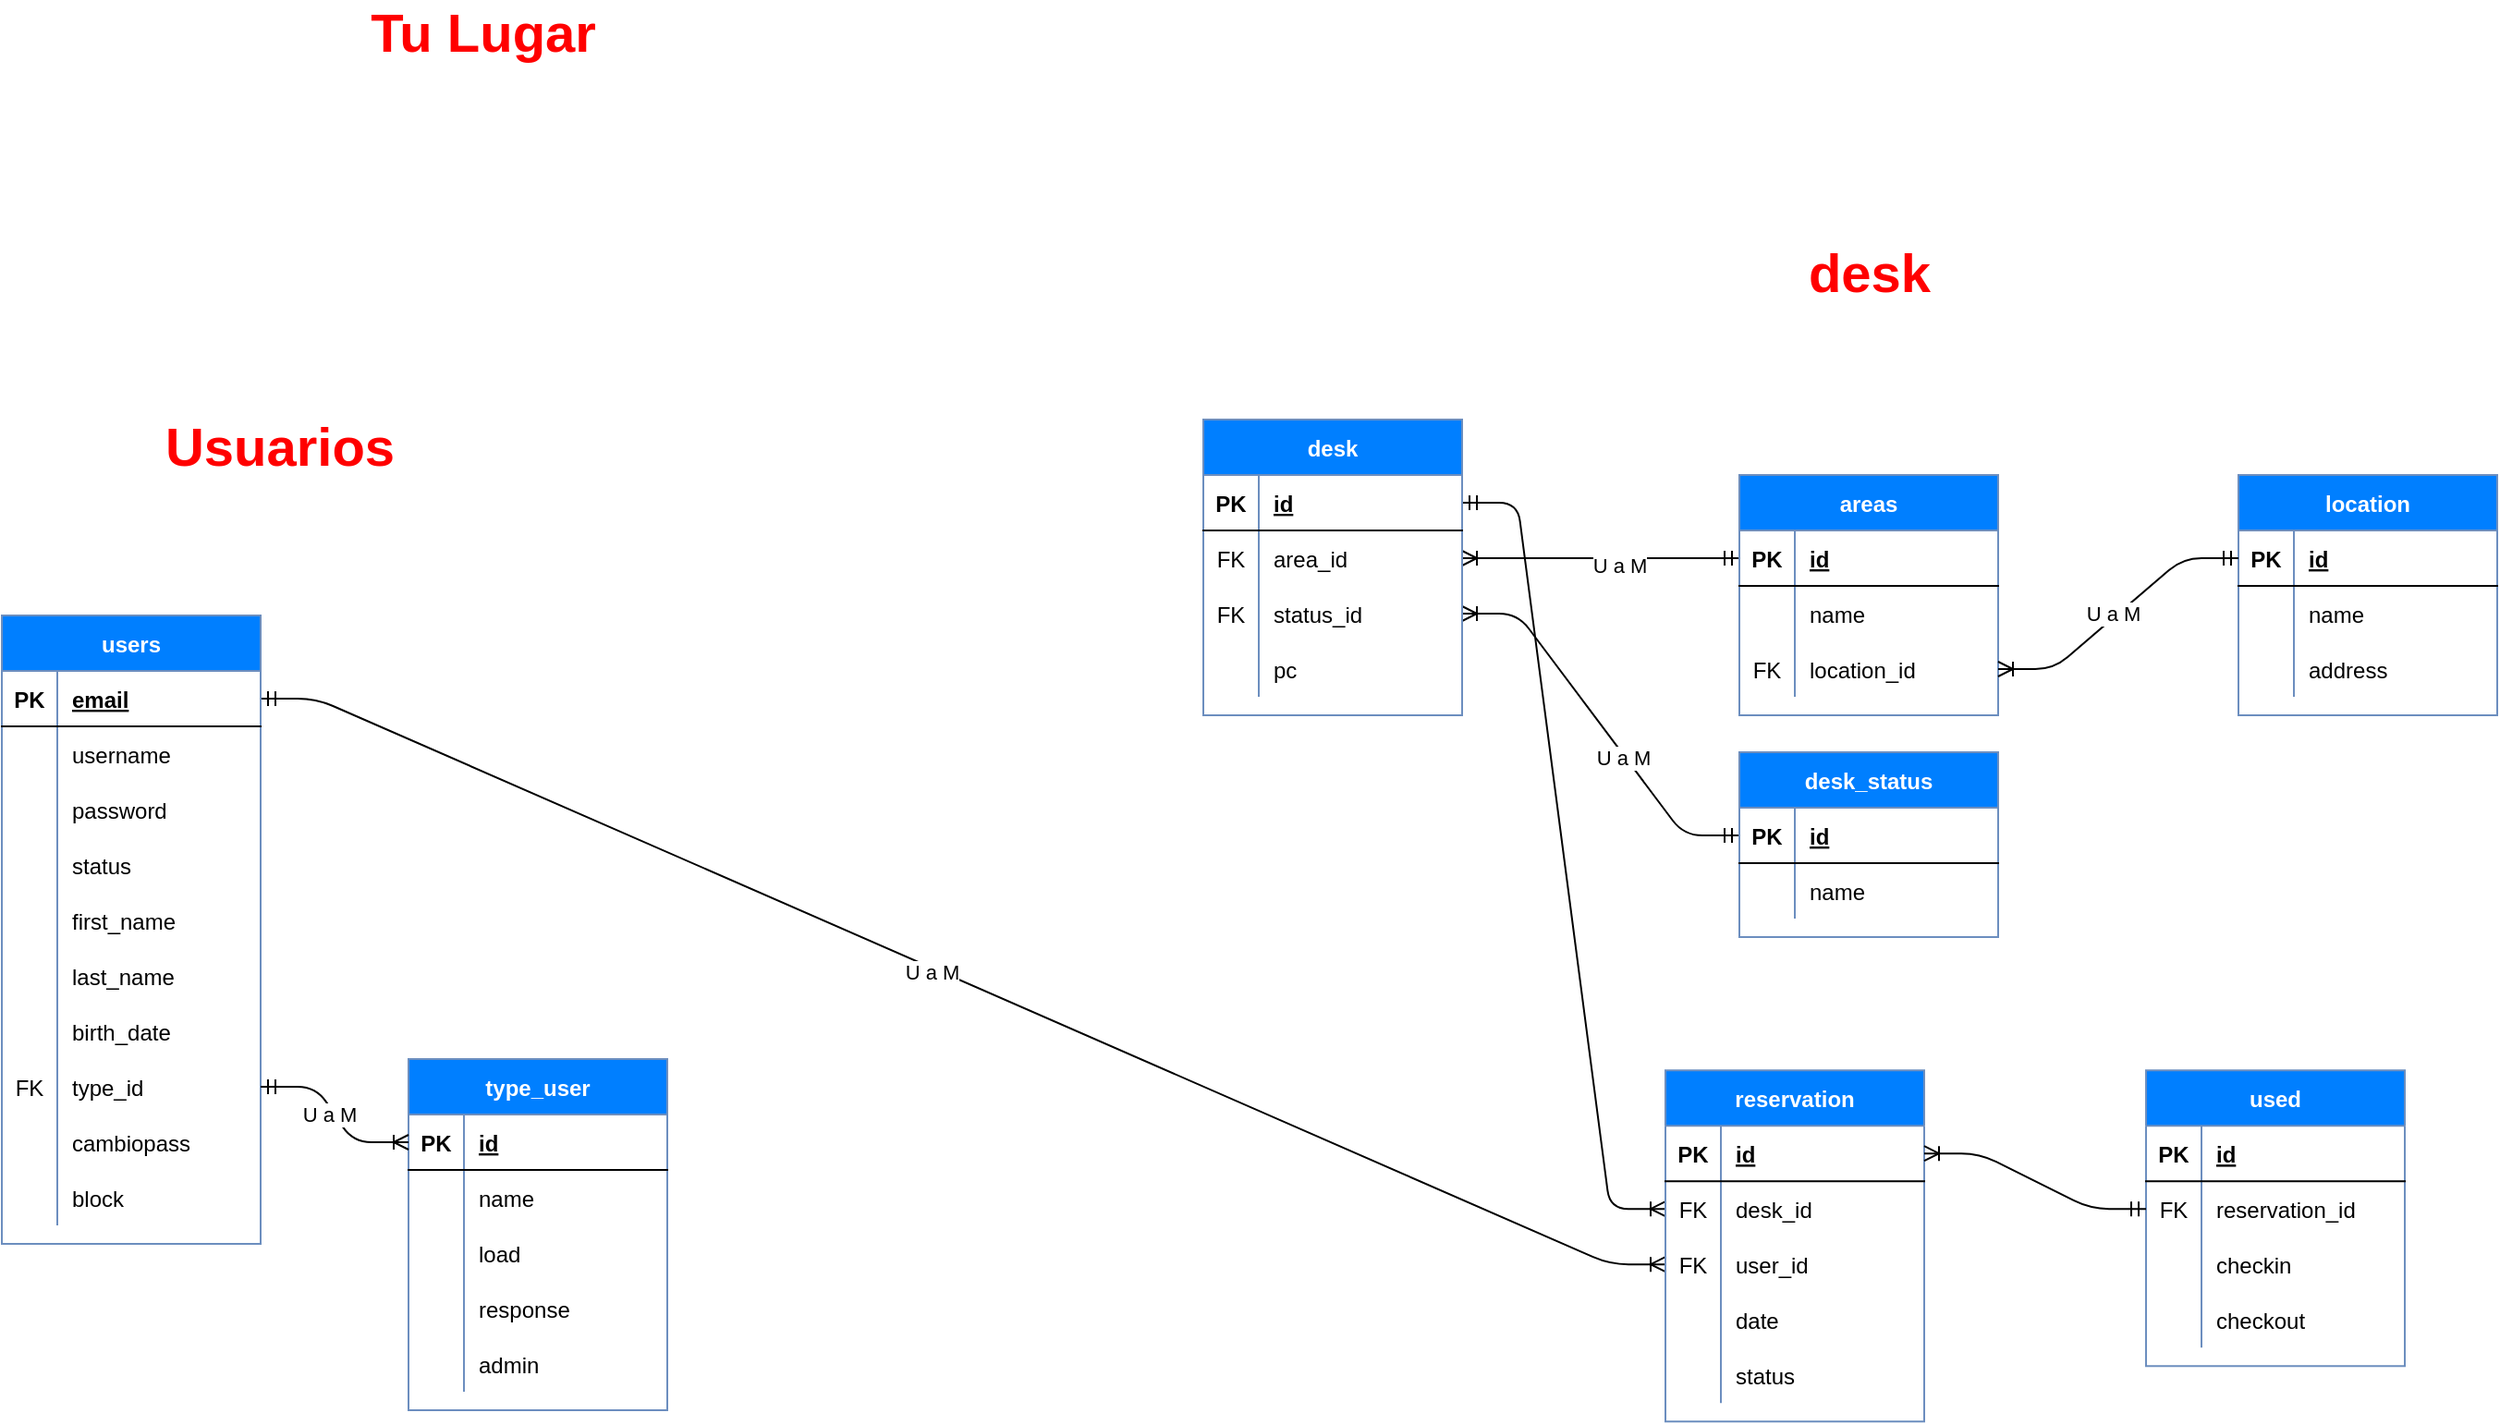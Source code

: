 <mxfile version="13.7.5" type="github"><diagram id="R5pfA701NaSD8N2ByGOf" name="Page-1"><mxGraphModel dx="3206" dy="450" grid="1" gridSize="10" guides="1" tooltips="1" connect="1" arrows="1" fold="1" page="1" pageScale="1" pageWidth="1169" pageHeight="827" math="0" shadow="0"><root><mxCell id="0"/><mxCell id="1" parent="0"/><mxCell id="119IcOjmTgw26iHcHYF6-54" value="&lt;span style=&quot;font-size: 29px&quot;&gt;&lt;b&gt;Tu Lugar&lt;/b&gt;&lt;/span&gt;" style="text;html=1;align=center;verticalAlign=middle;resizable=0;points=[];;autosize=1;fontColor=#FF0000;" parent="1" vertex="1"><mxGeometry x="-1240" y="50" width="140" height="30" as="geometry"/></mxCell><mxCell id="119IcOjmTgw26iHcHYF6-61" style="edgeStyle=orthogonalEdgeStyle;rounded=0;orthogonalLoop=1;jettySize=auto;html=1;exitX=0;exitY=0.25;exitDx=0;exitDy=0;entryX=0.5;entryY=1;entryDx=0;entryDy=0;fontSize=20;strokeColor=none;endArrow=ERoneToMany;endFill=0;startArrow=ERmandOne;startFill=0;" parent="1" edge="1"><mxGeometry relative="1" as="geometry"><mxPoint x="-874.833" y="496.17" as="targetPoint"/><mxPoint x="-670.5" y="390.59" as="sourcePoint"/></mxGeometry></mxCell><mxCell id="CLIR_dkmVU7LcoB8GXZn-50" value="" style="edgeStyle=entityRelationEdgeStyle;fontSize=12;html=1;endArrow=ERoneToMany;startArrow=ERmandOne;" parent="1" source="wo6G9_hcHMEhKj3WZoyq-82" target="wo6G9_hcHMEhKj3WZoyq-15" edge="1"><mxGeometry width="100" height="100" relative="1" as="geometry"><mxPoint x="-1159.5" y="414" as="sourcePoint"/><mxPoint x="-1059.5" y="314" as="targetPoint"/></mxGeometry></mxCell><mxCell id="CLIR_dkmVU7LcoB8GXZn-51" value="U a M" style="edgeLabel;html=1;align=center;verticalAlign=middle;resizable=0;points=[];fontColor=#000000;" parent="CLIR_dkmVU7LcoB8GXZn-50" vertex="1" connectable="0"><mxGeometry x="-0.206" y="1" relative="1" as="geometry"><mxPoint as="offset"/></mxGeometry></mxCell><mxCell id="CLIR_dkmVU7LcoB8GXZn-52" value="" style="edgeStyle=entityRelationEdgeStyle;fontSize=12;html=1;endArrow=ERoneToMany;startArrow=ERmandOne;" parent="1" source="wo6G9_hcHMEhKj3WZoyq-42" target="wo6G9_hcHMEhKj3WZoyq-12" edge="1"><mxGeometry width="100" height="100" relative="1" as="geometry"><mxPoint x="-1159.5" y="414" as="sourcePoint"/><mxPoint x="-1059.5" y="314" as="targetPoint"/></mxGeometry></mxCell><mxCell id="CLIR_dkmVU7LcoB8GXZn-53" value="U a M" style="edgeLabel;html=1;align=center;verticalAlign=middle;resizable=0;points=[];fontColor=#000000;" parent="CLIR_dkmVU7LcoB8GXZn-52" vertex="1" connectable="0"><mxGeometry x="-0.007" y="2" relative="1" as="geometry"><mxPoint x="9.53" y="1.5" as="offset"/></mxGeometry></mxCell><mxCell id="XidrcmPHRUJYJWmRy7Ku-38" value="&lt;span style=&quot;font-size: 29px&quot;&gt;&lt;b&gt;desk&lt;/b&gt;&lt;/span&gt;" style="text;html=1;align=center;verticalAlign=middle;resizable=0;points=[];;autosize=1;fontColor=#FF0000;" parent="1" vertex="1"><mxGeometry x="-460" y="180" width="80" height="30" as="geometry"/></mxCell><mxCell id="AehaRHMQvMuTLqHuPT1a-1" value="&lt;span style=&quot;font-size: 29px&quot;&gt;&lt;b&gt;Usuarios&lt;/b&gt;&lt;/span&gt;" style="text;html=1;align=center;verticalAlign=middle;resizable=0;points=[];;autosize=1;fontColor=#FF0000;" parent="1" vertex="1"><mxGeometry x="-1350" y="274" width="140" height="30" as="geometry"/></mxCell><mxCell id="q4nYXfPgGUGxlYT1T-ly-5" value="" style="edgeStyle=entityRelationEdgeStyle;fontSize=12;html=1;endArrow=ERoneToMany;startArrow=ERmandOne;entryX=0;entryY=0.5;entryDx=0;entryDy=0;" parent="1" source="wo6G9_hcHMEhKj3WZoyq-115" target="wo6G9_hcHMEhKj3WZoyq-108" edge="1"><mxGeometry width="100" height="100" relative="1" as="geometry"><mxPoint x="-1550" y="505.94" as="sourcePoint"/><mxPoint x="-872.62" y="650" as="targetPoint"/></mxGeometry></mxCell><mxCell id="q4nYXfPgGUGxlYT1T-ly-6" value="U a M" style="edgeLabel;html=1;align=center;verticalAlign=middle;resizable=0;points=[];" parent="q4nYXfPgGUGxlYT1T-ly-5" vertex="1" connectable="0"><mxGeometry x="-0.044" y="-2" relative="1" as="geometry"><mxPoint as="offset"/></mxGeometry></mxCell><mxCell id="q4nYXfPgGUGxlYT1T-ly-7" value="" style="edgeStyle=entityRelationEdgeStyle;fontSize=12;html=1;endArrow=ERoneToMany;startArrow=ERmandOne;entryX=0;entryY=0.5;entryDx=0;entryDy=0;" parent="1" source="wo6G9_hcHMEhKj3WZoyq-9" target="wo6G9_hcHMEhKj3WZoyq-105" edge="1"><mxGeometry width="100" height="100" relative="1" as="geometry"><mxPoint x="-680.5" y="440" as="sourcePoint"/><mxPoint x="-1120" y="430" as="targetPoint"/></mxGeometry></mxCell><mxCell id="wo6G9_hcHMEhKj3WZoyq-8" value="desk" style="shape=table;startSize=30;container=1;collapsible=1;childLayout=tableLayout;fixedRows=1;rowLines=0;fontStyle=1;align=center;resizeLast=1;labelBackgroundColor=none;strokeColor=#6c8ebf;fillColor=#007FFF;fontColor=#FFFFFF;" vertex="1" parent="1"><mxGeometry x="-780" y="274" width="140" height="160" as="geometry"><mxRectangle x="-620" y="560" width="60" height="30" as="alternateBounds"/></mxGeometry></mxCell><mxCell id="wo6G9_hcHMEhKj3WZoyq-9" value="" style="shape=partialRectangle;collapsible=0;dropTarget=0;pointerEvents=0;fillColor=none;top=0;left=0;bottom=1;right=0;points=[[0,0.5],[1,0.5]];portConstraint=eastwest;" vertex="1" parent="wo6G9_hcHMEhKj3WZoyq-8"><mxGeometry y="30" width="140" height="30" as="geometry"/></mxCell><mxCell id="wo6G9_hcHMEhKj3WZoyq-10" value="PK" style="shape=partialRectangle;connectable=0;fillColor=none;top=0;left=0;bottom=0;right=0;fontStyle=1;overflow=hidden;" vertex="1" parent="wo6G9_hcHMEhKj3WZoyq-9"><mxGeometry width="30" height="30" as="geometry"/></mxCell><mxCell id="wo6G9_hcHMEhKj3WZoyq-11" value="id" style="shape=partialRectangle;connectable=0;fillColor=none;top=0;left=0;bottom=0;right=0;align=left;spacingLeft=6;fontStyle=5;overflow=hidden;" vertex="1" parent="wo6G9_hcHMEhKj3WZoyq-9"><mxGeometry x="30" width="110" height="30" as="geometry"/></mxCell><mxCell id="wo6G9_hcHMEhKj3WZoyq-12" value="" style="shape=partialRectangle;collapsible=0;dropTarget=0;pointerEvents=0;fillColor=none;top=0;left=0;bottom=0;right=0;points=[[0,0.5],[1,0.5]];portConstraint=eastwest;" vertex="1" parent="wo6G9_hcHMEhKj3WZoyq-8"><mxGeometry y="60" width="140" height="30" as="geometry"/></mxCell><mxCell id="wo6G9_hcHMEhKj3WZoyq-13" value="FK" style="shape=partialRectangle;connectable=0;fillColor=none;top=0;left=0;bottom=0;right=0;editable=1;overflow=hidden;" vertex="1" parent="wo6G9_hcHMEhKj3WZoyq-12"><mxGeometry width="30" height="30" as="geometry"/></mxCell><mxCell id="wo6G9_hcHMEhKj3WZoyq-14" value="area_id" style="shape=partialRectangle;connectable=0;fillColor=none;top=0;left=0;bottom=0;right=0;align=left;spacingLeft=6;overflow=hidden;" vertex="1" parent="wo6G9_hcHMEhKj3WZoyq-12"><mxGeometry x="30" width="110" height="30" as="geometry"/></mxCell><mxCell id="wo6G9_hcHMEhKj3WZoyq-15" value="" style="shape=partialRectangle;collapsible=0;dropTarget=0;pointerEvents=0;fillColor=none;top=0;left=0;bottom=0;right=0;points=[[0,0.5],[1,0.5]];portConstraint=eastwest;" vertex="1" parent="wo6G9_hcHMEhKj3WZoyq-8"><mxGeometry y="90" width="140" height="30" as="geometry"/></mxCell><mxCell id="wo6G9_hcHMEhKj3WZoyq-16" value="FK" style="shape=partialRectangle;connectable=0;fillColor=none;top=0;left=0;bottom=0;right=0;editable=1;overflow=hidden;" vertex="1" parent="wo6G9_hcHMEhKj3WZoyq-15"><mxGeometry width="30" height="30" as="geometry"/></mxCell><mxCell id="wo6G9_hcHMEhKj3WZoyq-17" value="status_id" style="shape=partialRectangle;connectable=0;fillColor=none;top=0;left=0;bottom=0;right=0;align=left;spacingLeft=6;overflow=hidden;" vertex="1" parent="wo6G9_hcHMEhKj3WZoyq-15"><mxGeometry x="30" width="110" height="30" as="geometry"/></mxCell><mxCell id="wo6G9_hcHMEhKj3WZoyq-18" value="" style="shape=partialRectangle;collapsible=0;dropTarget=0;pointerEvents=0;fillColor=none;top=0;left=0;bottom=0;right=0;points=[[0,0.5],[1,0.5]];portConstraint=eastwest;" vertex="1" parent="wo6G9_hcHMEhKj3WZoyq-8"><mxGeometry y="120" width="140" height="30" as="geometry"/></mxCell><mxCell id="wo6G9_hcHMEhKj3WZoyq-19" value="" style="shape=partialRectangle;connectable=0;fillColor=none;top=0;left=0;bottom=0;right=0;editable=1;overflow=hidden;" vertex="1" parent="wo6G9_hcHMEhKj3WZoyq-18"><mxGeometry width="30" height="30" as="geometry"/></mxCell><mxCell id="wo6G9_hcHMEhKj3WZoyq-20" value="pc" style="shape=partialRectangle;connectable=0;fillColor=none;top=0;left=0;bottom=0;right=0;align=left;spacingLeft=6;overflow=hidden;" vertex="1" parent="wo6G9_hcHMEhKj3WZoyq-18"><mxGeometry x="30" width="110" height="30" as="geometry"/></mxCell><mxCell id="wo6G9_hcHMEhKj3WZoyq-41" value="areas" style="shape=table;startSize=30;container=1;collapsible=1;childLayout=tableLayout;fixedRows=1;rowLines=0;fontStyle=1;align=center;resizeLast=1;labelBackgroundColor=none;strokeColor=#6c8ebf;fillColor=#007FFF;fontColor=#FFFFFF;" vertex="1" parent="1"><mxGeometry x="-490" y="304" width="140" height="130" as="geometry"><mxRectangle x="-620" y="560" width="60" height="30" as="alternateBounds"/></mxGeometry></mxCell><mxCell id="wo6G9_hcHMEhKj3WZoyq-42" value="" style="shape=partialRectangle;collapsible=0;dropTarget=0;pointerEvents=0;fillColor=none;top=0;left=0;bottom=1;right=0;points=[[0,0.5],[1,0.5]];portConstraint=eastwest;" vertex="1" parent="wo6G9_hcHMEhKj3WZoyq-41"><mxGeometry y="30" width="140" height="30" as="geometry"/></mxCell><mxCell id="wo6G9_hcHMEhKj3WZoyq-43" value="PK" style="shape=partialRectangle;connectable=0;fillColor=none;top=0;left=0;bottom=0;right=0;fontStyle=1;overflow=hidden;" vertex="1" parent="wo6G9_hcHMEhKj3WZoyq-42"><mxGeometry width="30" height="30" as="geometry"/></mxCell><mxCell id="wo6G9_hcHMEhKj3WZoyq-44" value="id" style="shape=partialRectangle;connectable=0;fillColor=none;top=0;left=0;bottom=0;right=0;align=left;spacingLeft=6;fontStyle=5;overflow=hidden;" vertex="1" parent="wo6G9_hcHMEhKj3WZoyq-42"><mxGeometry x="30" width="110" height="30" as="geometry"/></mxCell><mxCell id="wo6G9_hcHMEhKj3WZoyq-45" value="" style="shape=partialRectangle;collapsible=0;dropTarget=0;pointerEvents=0;fillColor=none;top=0;left=0;bottom=0;right=0;points=[[0,0.5],[1,0.5]];portConstraint=eastwest;" vertex="1" parent="wo6G9_hcHMEhKj3WZoyq-41"><mxGeometry y="60" width="140" height="30" as="geometry"/></mxCell><mxCell id="wo6G9_hcHMEhKj3WZoyq-46" value="" style="shape=partialRectangle;connectable=0;fillColor=none;top=0;left=0;bottom=0;right=0;editable=1;overflow=hidden;" vertex="1" parent="wo6G9_hcHMEhKj3WZoyq-45"><mxGeometry width="30" height="30" as="geometry"/></mxCell><mxCell id="wo6G9_hcHMEhKj3WZoyq-47" value="name" style="shape=partialRectangle;connectable=0;fillColor=none;top=0;left=0;bottom=0;right=0;align=left;spacingLeft=6;overflow=hidden;" vertex="1" parent="wo6G9_hcHMEhKj3WZoyq-45"><mxGeometry x="30" width="110" height="30" as="geometry"/></mxCell><mxCell id="wo6G9_hcHMEhKj3WZoyq-48" value="" style="shape=partialRectangle;collapsible=0;dropTarget=0;pointerEvents=0;fillColor=none;top=0;left=0;bottom=0;right=0;points=[[0,0.5],[1,0.5]];portConstraint=eastwest;" vertex="1" parent="wo6G9_hcHMEhKj3WZoyq-41"><mxGeometry y="90" width="140" height="30" as="geometry"/></mxCell><mxCell id="wo6G9_hcHMEhKj3WZoyq-49" value="FK" style="shape=partialRectangle;connectable=0;fillColor=none;top=0;left=0;bottom=0;right=0;editable=1;overflow=hidden;" vertex="1" parent="wo6G9_hcHMEhKj3WZoyq-48"><mxGeometry width="30" height="30" as="geometry"/></mxCell><mxCell id="wo6G9_hcHMEhKj3WZoyq-50" value="location_id" style="shape=partialRectangle;connectable=0;fillColor=none;top=0;left=0;bottom=0;right=0;align=left;spacingLeft=6;overflow=hidden;" vertex="1" parent="wo6G9_hcHMEhKj3WZoyq-48"><mxGeometry x="30" width="110" height="30" as="geometry"/></mxCell><mxCell id="wo6G9_hcHMEhKj3WZoyq-81" value="desk_status" style="shape=table;startSize=30;container=1;collapsible=1;childLayout=tableLayout;fixedRows=1;rowLines=0;fontStyle=1;align=center;resizeLast=1;labelBackgroundColor=none;strokeColor=#6c8ebf;fillColor=#007FFF;fontColor=#FFFFFF;" vertex="1" parent="1"><mxGeometry x="-490" y="454" width="140" height="100" as="geometry"><mxRectangle x="-620" y="560" width="60" height="30" as="alternateBounds"/></mxGeometry></mxCell><mxCell id="wo6G9_hcHMEhKj3WZoyq-82" value="" style="shape=partialRectangle;collapsible=0;dropTarget=0;pointerEvents=0;fillColor=none;top=0;left=0;bottom=1;right=0;points=[[0,0.5],[1,0.5]];portConstraint=eastwest;" vertex="1" parent="wo6G9_hcHMEhKj3WZoyq-81"><mxGeometry y="30" width="140" height="30" as="geometry"/></mxCell><mxCell id="wo6G9_hcHMEhKj3WZoyq-83" value="PK" style="shape=partialRectangle;connectable=0;fillColor=none;top=0;left=0;bottom=0;right=0;fontStyle=1;overflow=hidden;" vertex="1" parent="wo6G9_hcHMEhKj3WZoyq-82"><mxGeometry width="30" height="30" as="geometry"/></mxCell><mxCell id="wo6G9_hcHMEhKj3WZoyq-84" value="id" style="shape=partialRectangle;connectable=0;fillColor=none;top=0;left=0;bottom=0;right=0;align=left;spacingLeft=6;fontStyle=5;overflow=hidden;" vertex="1" parent="wo6G9_hcHMEhKj3WZoyq-82"><mxGeometry x="30" width="110" height="30" as="geometry"/></mxCell><mxCell id="wo6G9_hcHMEhKj3WZoyq-85" value="" style="shape=partialRectangle;collapsible=0;dropTarget=0;pointerEvents=0;fillColor=none;top=0;left=0;bottom=0;right=0;points=[[0,0.5],[1,0.5]];portConstraint=eastwest;" vertex="1" parent="wo6G9_hcHMEhKj3WZoyq-81"><mxGeometry y="60" width="140" height="30" as="geometry"/></mxCell><mxCell id="wo6G9_hcHMEhKj3WZoyq-86" value="" style="shape=partialRectangle;connectable=0;fillColor=none;top=0;left=0;bottom=0;right=0;editable=1;overflow=hidden;" vertex="1" parent="wo6G9_hcHMEhKj3WZoyq-85"><mxGeometry width="30" height="30" as="geometry"/></mxCell><mxCell id="wo6G9_hcHMEhKj3WZoyq-87" value="name" style="shape=partialRectangle;connectable=0;fillColor=none;top=0;left=0;bottom=0;right=0;align=left;spacingLeft=6;overflow=hidden;" vertex="1" parent="wo6G9_hcHMEhKj3WZoyq-85"><mxGeometry x="30" width="110" height="30" as="geometry"/></mxCell><mxCell id="wo6G9_hcHMEhKj3WZoyq-91" value="location" style="shape=table;startSize=30;container=1;collapsible=1;childLayout=tableLayout;fixedRows=1;rowLines=0;fontStyle=1;align=center;resizeLast=1;labelBackgroundColor=none;strokeColor=#6c8ebf;fillColor=#007FFF;fontColor=#FFFFFF;" vertex="1" parent="1"><mxGeometry x="-220" y="304" width="140" height="130" as="geometry"><mxRectangle x="-620" y="560" width="60" height="30" as="alternateBounds"/></mxGeometry></mxCell><mxCell id="wo6G9_hcHMEhKj3WZoyq-92" value="" style="shape=partialRectangle;collapsible=0;dropTarget=0;pointerEvents=0;fillColor=none;top=0;left=0;bottom=1;right=0;points=[[0,0.5],[1,0.5]];portConstraint=eastwest;" vertex="1" parent="wo6G9_hcHMEhKj3WZoyq-91"><mxGeometry y="30" width="140" height="30" as="geometry"/></mxCell><mxCell id="wo6G9_hcHMEhKj3WZoyq-93" value="PK" style="shape=partialRectangle;connectable=0;fillColor=none;top=0;left=0;bottom=0;right=0;fontStyle=1;overflow=hidden;" vertex="1" parent="wo6G9_hcHMEhKj3WZoyq-92"><mxGeometry width="30" height="30" as="geometry"/></mxCell><mxCell id="wo6G9_hcHMEhKj3WZoyq-94" value="id" style="shape=partialRectangle;connectable=0;fillColor=none;top=0;left=0;bottom=0;right=0;align=left;spacingLeft=6;fontStyle=5;overflow=hidden;" vertex="1" parent="wo6G9_hcHMEhKj3WZoyq-92"><mxGeometry x="30" width="110" height="30" as="geometry"/></mxCell><mxCell id="wo6G9_hcHMEhKj3WZoyq-95" value="" style="shape=partialRectangle;collapsible=0;dropTarget=0;pointerEvents=0;fillColor=none;top=0;left=0;bottom=0;right=0;points=[[0,0.5],[1,0.5]];portConstraint=eastwest;" vertex="1" parent="wo6G9_hcHMEhKj3WZoyq-91"><mxGeometry y="60" width="140" height="30" as="geometry"/></mxCell><mxCell id="wo6G9_hcHMEhKj3WZoyq-96" value="" style="shape=partialRectangle;connectable=0;fillColor=none;top=0;left=0;bottom=0;right=0;editable=1;overflow=hidden;" vertex="1" parent="wo6G9_hcHMEhKj3WZoyq-95"><mxGeometry width="30" height="30" as="geometry"/></mxCell><mxCell id="wo6G9_hcHMEhKj3WZoyq-97" value="name" style="shape=partialRectangle;connectable=0;fillColor=none;top=0;left=0;bottom=0;right=0;align=left;spacingLeft=6;overflow=hidden;" vertex="1" parent="wo6G9_hcHMEhKj3WZoyq-95"><mxGeometry x="30" width="110" height="30" as="geometry"/></mxCell><mxCell id="wo6G9_hcHMEhKj3WZoyq-98" value="" style="shape=partialRectangle;collapsible=0;dropTarget=0;pointerEvents=0;fillColor=none;top=0;left=0;bottom=0;right=0;points=[[0,0.5],[1,0.5]];portConstraint=eastwest;" vertex="1" parent="wo6G9_hcHMEhKj3WZoyq-91"><mxGeometry y="90" width="140" height="30" as="geometry"/></mxCell><mxCell id="wo6G9_hcHMEhKj3WZoyq-99" value="" style="shape=partialRectangle;connectable=0;fillColor=none;top=0;left=0;bottom=0;right=0;editable=1;overflow=hidden;" vertex="1" parent="wo6G9_hcHMEhKj3WZoyq-98"><mxGeometry width="30" height="30" as="geometry"/></mxCell><mxCell id="wo6G9_hcHMEhKj3WZoyq-100" value="address" style="shape=partialRectangle;connectable=0;fillColor=none;top=0;left=0;bottom=0;right=0;align=left;spacingLeft=6;overflow=hidden;" vertex="1" parent="wo6G9_hcHMEhKj3WZoyq-98"><mxGeometry x="30" width="110" height="30" as="geometry"/></mxCell><mxCell id="wo6G9_hcHMEhKj3WZoyq-6" value="" style="edgeStyle=entityRelationEdgeStyle;fontSize=12;html=1;endArrow=ERoneToMany;startArrow=ERmandOne;" edge="1" parent="1" source="wo6G9_hcHMEhKj3WZoyq-92" target="wo6G9_hcHMEhKj3WZoyq-48"><mxGeometry width="100" height="100" relative="1" as="geometry"><mxPoint x="-560" y="314" as="sourcePoint"/><mxPoint x="-460" y="214" as="targetPoint"/></mxGeometry></mxCell><mxCell id="wo6G9_hcHMEhKj3WZoyq-7" value="U a M" style="edgeLabel;html=1;align=center;verticalAlign=middle;resizable=0;points=[];fontColor=#000000;" vertex="1" connectable="0" parent="1"><mxGeometry x="-580.004" y="353.997" as="geometry"><mxPoint x="292" y="25" as="offset"/></mxGeometry></mxCell><mxCell id="wo6G9_hcHMEhKj3WZoyq-101" value="reservation" style="shape=table;startSize=30;container=1;collapsible=1;childLayout=tableLayout;fixedRows=1;rowLines=0;fontStyle=1;align=center;resizeLast=1;labelBackgroundColor=none;strokeColor=#6c8ebf;fillColor=#007FFF;fontColor=#FFFFFF;" vertex="1" parent="1"><mxGeometry x="-530" y="626.08" width="140" height="190" as="geometry"><mxRectangle x="-620" y="560" width="60" height="30" as="alternateBounds"/></mxGeometry></mxCell><mxCell id="wo6G9_hcHMEhKj3WZoyq-102" value="" style="shape=partialRectangle;collapsible=0;dropTarget=0;pointerEvents=0;fillColor=none;top=0;left=0;bottom=1;right=0;points=[[0,0.5],[1,0.5]];portConstraint=eastwest;" vertex="1" parent="wo6G9_hcHMEhKj3WZoyq-101"><mxGeometry y="30" width="140" height="30" as="geometry"/></mxCell><mxCell id="wo6G9_hcHMEhKj3WZoyq-103" value="PK" style="shape=partialRectangle;connectable=0;fillColor=none;top=0;left=0;bottom=0;right=0;fontStyle=1;overflow=hidden;" vertex="1" parent="wo6G9_hcHMEhKj3WZoyq-102"><mxGeometry width="30" height="30" as="geometry"/></mxCell><mxCell id="wo6G9_hcHMEhKj3WZoyq-104" value="id" style="shape=partialRectangle;connectable=0;fillColor=none;top=0;left=0;bottom=0;right=0;align=left;spacingLeft=6;fontStyle=5;overflow=hidden;" vertex="1" parent="wo6G9_hcHMEhKj3WZoyq-102"><mxGeometry x="30" width="110" height="30" as="geometry"/></mxCell><mxCell id="wo6G9_hcHMEhKj3WZoyq-105" value="" style="shape=partialRectangle;collapsible=0;dropTarget=0;pointerEvents=0;fillColor=none;top=0;left=0;bottom=0;right=0;points=[[0,0.5],[1,0.5]];portConstraint=eastwest;" vertex="1" parent="wo6G9_hcHMEhKj3WZoyq-101"><mxGeometry y="60" width="140" height="30" as="geometry"/></mxCell><mxCell id="wo6G9_hcHMEhKj3WZoyq-106" value="FK" style="shape=partialRectangle;connectable=0;fillColor=none;top=0;left=0;bottom=0;right=0;editable=1;overflow=hidden;" vertex="1" parent="wo6G9_hcHMEhKj3WZoyq-105"><mxGeometry width="30" height="30" as="geometry"/></mxCell><mxCell id="wo6G9_hcHMEhKj3WZoyq-107" value="desk_id" style="shape=partialRectangle;connectable=0;fillColor=none;top=0;left=0;bottom=0;right=0;align=left;spacingLeft=6;overflow=hidden;" vertex="1" parent="wo6G9_hcHMEhKj3WZoyq-105"><mxGeometry x="30" width="110" height="30" as="geometry"/></mxCell><mxCell id="wo6G9_hcHMEhKj3WZoyq-108" value="" style="shape=partialRectangle;collapsible=0;dropTarget=0;pointerEvents=0;fillColor=none;top=0;left=0;bottom=0;right=0;points=[[0,0.5],[1,0.5]];portConstraint=eastwest;" vertex="1" parent="wo6G9_hcHMEhKj3WZoyq-101"><mxGeometry y="90" width="140" height="30" as="geometry"/></mxCell><mxCell id="wo6G9_hcHMEhKj3WZoyq-109" value="FK" style="shape=partialRectangle;connectable=0;fillColor=none;top=0;left=0;bottom=0;right=0;editable=1;overflow=hidden;" vertex="1" parent="wo6G9_hcHMEhKj3WZoyq-108"><mxGeometry width="30" height="30" as="geometry"/></mxCell><mxCell id="wo6G9_hcHMEhKj3WZoyq-110" value="user_id" style="shape=partialRectangle;connectable=0;fillColor=none;top=0;left=0;bottom=0;right=0;align=left;spacingLeft=6;overflow=hidden;" vertex="1" parent="wo6G9_hcHMEhKj3WZoyq-108"><mxGeometry x="30" width="110" height="30" as="geometry"/></mxCell><mxCell id="wo6G9_hcHMEhKj3WZoyq-111" value="" style="shape=partialRectangle;collapsible=0;dropTarget=0;pointerEvents=0;fillColor=none;top=0;left=0;bottom=0;right=0;points=[[0,0.5],[1,0.5]];portConstraint=eastwest;" vertex="1" parent="wo6G9_hcHMEhKj3WZoyq-101"><mxGeometry y="120" width="140" height="30" as="geometry"/></mxCell><mxCell id="wo6G9_hcHMEhKj3WZoyq-112" value="" style="shape=partialRectangle;connectable=0;fillColor=none;top=0;left=0;bottom=0;right=0;editable=1;overflow=hidden;" vertex="1" parent="wo6G9_hcHMEhKj3WZoyq-111"><mxGeometry width="30" height="30" as="geometry"/></mxCell><mxCell id="wo6G9_hcHMEhKj3WZoyq-113" value="date" style="shape=partialRectangle;connectable=0;fillColor=none;top=0;left=0;bottom=0;right=0;align=left;spacingLeft=6;overflow=hidden;" vertex="1" parent="wo6G9_hcHMEhKj3WZoyq-111"><mxGeometry x="30" width="110" height="30" as="geometry"/></mxCell><mxCell id="wo6G9_hcHMEhKj3WZoyq-177" value="" style="shape=partialRectangle;collapsible=0;dropTarget=0;pointerEvents=0;fillColor=none;top=0;left=0;bottom=0;right=0;points=[[0,0.5],[1,0.5]];portConstraint=eastwest;" vertex="1" parent="wo6G9_hcHMEhKj3WZoyq-101"><mxGeometry y="150" width="140" height="30" as="geometry"/></mxCell><mxCell id="wo6G9_hcHMEhKj3WZoyq-178" value="" style="shape=partialRectangle;connectable=0;fillColor=none;top=0;left=0;bottom=0;right=0;editable=1;overflow=hidden;" vertex="1" parent="wo6G9_hcHMEhKj3WZoyq-177"><mxGeometry width="30" height="30" as="geometry"/></mxCell><mxCell id="wo6G9_hcHMEhKj3WZoyq-179" value="status" style="shape=partialRectangle;connectable=0;fillColor=none;top=0;left=0;bottom=0;right=0;align=left;spacingLeft=6;overflow=hidden;" vertex="1" parent="wo6G9_hcHMEhKj3WZoyq-177"><mxGeometry x="30" width="110" height="30" as="geometry"/></mxCell><mxCell id="wo6G9_hcHMEhKj3WZoyq-114" value="users" style="shape=table;startSize=30;container=1;collapsible=1;childLayout=tableLayout;fixedRows=1;rowLines=0;fontStyle=1;align=center;resizeLast=1;labelBackgroundColor=none;strokeColor=#6c8ebf;fillColor=#007FFF;fontColor=#FFFFFF;" vertex="1" parent="1"><mxGeometry x="-1430" y="380.0" width="140" height="340" as="geometry"><mxRectangle x="-620" y="560" width="60" height="30" as="alternateBounds"/></mxGeometry></mxCell><mxCell id="wo6G9_hcHMEhKj3WZoyq-115" value="" style="shape=partialRectangle;collapsible=0;dropTarget=0;pointerEvents=0;fillColor=none;top=0;left=0;bottom=1;right=0;points=[[0,0.5],[1,0.5]];portConstraint=eastwest;" vertex="1" parent="wo6G9_hcHMEhKj3WZoyq-114"><mxGeometry y="30" width="140" height="30" as="geometry"/></mxCell><mxCell id="wo6G9_hcHMEhKj3WZoyq-116" value="PK" style="shape=partialRectangle;connectable=0;fillColor=none;top=0;left=0;bottom=0;right=0;fontStyle=1;overflow=hidden;" vertex="1" parent="wo6G9_hcHMEhKj3WZoyq-115"><mxGeometry width="30" height="30" as="geometry"/></mxCell><mxCell id="wo6G9_hcHMEhKj3WZoyq-117" value="email" style="shape=partialRectangle;connectable=0;fillColor=none;top=0;left=0;bottom=0;right=0;align=left;spacingLeft=6;fontStyle=5;overflow=hidden;" vertex="1" parent="wo6G9_hcHMEhKj3WZoyq-115"><mxGeometry x="30" width="110" height="30" as="geometry"/></mxCell><mxCell id="wo6G9_hcHMEhKj3WZoyq-118" value="" style="shape=partialRectangle;collapsible=0;dropTarget=0;pointerEvents=0;fillColor=none;top=0;left=0;bottom=0;right=0;points=[[0,0.5],[1,0.5]];portConstraint=eastwest;" vertex="1" parent="wo6G9_hcHMEhKj3WZoyq-114"><mxGeometry y="60" width="140" height="30" as="geometry"/></mxCell><mxCell id="wo6G9_hcHMEhKj3WZoyq-119" value="" style="shape=partialRectangle;connectable=0;fillColor=none;top=0;left=0;bottom=0;right=0;editable=1;overflow=hidden;" vertex="1" parent="wo6G9_hcHMEhKj3WZoyq-118"><mxGeometry width="30" height="30" as="geometry"/></mxCell><mxCell id="wo6G9_hcHMEhKj3WZoyq-120" value="username" style="shape=partialRectangle;connectable=0;fillColor=none;top=0;left=0;bottom=0;right=0;align=left;spacingLeft=6;overflow=hidden;" vertex="1" parent="wo6G9_hcHMEhKj3WZoyq-118"><mxGeometry x="30" width="110" height="30" as="geometry"/></mxCell><mxCell id="wo6G9_hcHMEhKj3WZoyq-121" value="" style="shape=partialRectangle;collapsible=0;dropTarget=0;pointerEvents=0;fillColor=none;top=0;left=0;bottom=0;right=0;points=[[0,0.5],[1,0.5]];portConstraint=eastwest;" vertex="1" parent="wo6G9_hcHMEhKj3WZoyq-114"><mxGeometry y="90" width="140" height="30" as="geometry"/></mxCell><mxCell id="wo6G9_hcHMEhKj3WZoyq-122" value="" style="shape=partialRectangle;connectable=0;fillColor=none;top=0;left=0;bottom=0;right=0;editable=1;overflow=hidden;" vertex="1" parent="wo6G9_hcHMEhKj3WZoyq-121"><mxGeometry width="30" height="30" as="geometry"/></mxCell><mxCell id="wo6G9_hcHMEhKj3WZoyq-123" value="password" style="shape=partialRectangle;connectable=0;fillColor=none;top=0;left=0;bottom=0;right=0;align=left;spacingLeft=6;overflow=hidden;" vertex="1" parent="wo6G9_hcHMEhKj3WZoyq-121"><mxGeometry x="30" width="110" height="30" as="geometry"/></mxCell><mxCell id="wo6G9_hcHMEhKj3WZoyq-124" value="" style="shape=partialRectangle;collapsible=0;dropTarget=0;pointerEvents=0;fillColor=none;top=0;left=0;bottom=0;right=0;points=[[0,0.5],[1,0.5]];portConstraint=eastwest;" vertex="1" parent="wo6G9_hcHMEhKj3WZoyq-114"><mxGeometry y="120" width="140" height="30" as="geometry"/></mxCell><mxCell id="wo6G9_hcHMEhKj3WZoyq-125" value="" style="shape=partialRectangle;connectable=0;fillColor=none;top=0;left=0;bottom=0;right=0;editable=1;overflow=hidden;" vertex="1" parent="wo6G9_hcHMEhKj3WZoyq-124"><mxGeometry width="30" height="30" as="geometry"/></mxCell><mxCell id="wo6G9_hcHMEhKj3WZoyq-126" value="status" style="shape=partialRectangle;connectable=0;fillColor=none;top=0;left=0;bottom=0;right=0;align=left;spacingLeft=6;overflow=hidden;" vertex="1" parent="wo6G9_hcHMEhKj3WZoyq-124"><mxGeometry x="30" width="110" height="30" as="geometry"/></mxCell><mxCell id="wo6G9_hcHMEhKj3WZoyq-127" value="" style="shape=partialRectangle;collapsible=0;dropTarget=0;pointerEvents=0;fillColor=none;top=0;left=0;bottom=0;right=0;points=[[0,0.5],[1,0.5]];portConstraint=eastwest;" vertex="1" parent="wo6G9_hcHMEhKj3WZoyq-114"><mxGeometry y="150" width="140" height="30" as="geometry"/></mxCell><mxCell id="wo6G9_hcHMEhKj3WZoyq-128" value="" style="shape=partialRectangle;connectable=0;fillColor=none;top=0;left=0;bottom=0;right=0;editable=1;overflow=hidden;" vertex="1" parent="wo6G9_hcHMEhKj3WZoyq-127"><mxGeometry width="30" height="30" as="geometry"/></mxCell><mxCell id="wo6G9_hcHMEhKj3WZoyq-129" value="first_name" style="shape=partialRectangle;connectable=0;fillColor=none;top=0;left=0;bottom=0;right=0;align=left;spacingLeft=6;overflow=hidden;" vertex="1" parent="wo6G9_hcHMEhKj3WZoyq-127"><mxGeometry x="30" width="110" height="30" as="geometry"/></mxCell><mxCell id="wo6G9_hcHMEhKj3WZoyq-130" value="" style="shape=partialRectangle;collapsible=0;dropTarget=0;pointerEvents=0;fillColor=none;top=0;left=0;bottom=0;right=0;points=[[0,0.5],[1,0.5]];portConstraint=eastwest;" vertex="1" parent="wo6G9_hcHMEhKj3WZoyq-114"><mxGeometry y="180" width="140" height="30" as="geometry"/></mxCell><mxCell id="wo6G9_hcHMEhKj3WZoyq-131" value="" style="shape=partialRectangle;connectable=0;fillColor=none;top=0;left=0;bottom=0;right=0;editable=1;overflow=hidden;" vertex="1" parent="wo6G9_hcHMEhKj3WZoyq-130"><mxGeometry width="30" height="30" as="geometry"/></mxCell><mxCell id="wo6G9_hcHMEhKj3WZoyq-132" value="last_name" style="shape=partialRectangle;connectable=0;fillColor=none;top=0;left=0;bottom=0;right=0;align=left;spacingLeft=6;overflow=hidden;" vertex="1" parent="wo6G9_hcHMEhKj3WZoyq-130"><mxGeometry x="30" width="110" height="30" as="geometry"/></mxCell><mxCell id="wo6G9_hcHMEhKj3WZoyq-133" value="" style="shape=partialRectangle;collapsible=0;dropTarget=0;pointerEvents=0;fillColor=none;top=0;left=0;bottom=0;right=0;points=[[0,0.5],[1,0.5]];portConstraint=eastwest;" vertex="1" parent="wo6G9_hcHMEhKj3WZoyq-114"><mxGeometry y="210" width="140" height="30" as="geometry"/></mxCell><mxCell id="wo6G9_hcHMEhKj3WZoyq-134" value="" style="shape=partialRectangle;connectable=0;fillColor=none;top=0;left=0;bottom=0;right=0;editable=1;overflow=hidden;" vertex="1" parent="wo6G9_hcHMEhKj3WZoyq-133"><mxGeometry width="30" height="30" as="geometry"/></mxCell><mxCell id="wo6G9_hcHMEhKj3WZoyq-135" value="birth_date" style="shape=partialRectangle;connectable=0;fillColor=none;top=0;left=0;bottom=0;right=0;align=left;spacingLeft=6;overflow=hidden;" vertex="1" parent="wo6G9_hcHMEhKj3WZoyq-133"><mxGeometry x="30" width="110" height="30" as="geometry"/></mxCell><mxCell id="wo6G9_hcHMEhKj3WZoyq-136" value="" style="shape=partialRectangle;collapsible=0;dropTarget=0;pointerEvents=0;fillColor=none;top=0;left=0;bottom=0;right=0;points=[[0,0.5],[1,0.5]];portConstraint=eastwest;" vertex="1" parent="wo6G9_hcHMEhKj3WZoyq-114"><mxGeometry y="240" width="140" height="30" as="geometry"/></mxCell><mxCell id="wo6G9_hcHMEhKj3WZoyq-137" value="FK" style="shape=partialRectangle;connectable=0;fillColor=none;top=0;left=0;bottom=0;right=0;editable=1;overflow=hidden;" vertex="1" parent="wo6G9_hcHMEhKj3WZoyq-136"><mxGeometry width="30" height="30" as="geometry"/></mxCell><mxCell id="wo6G9_hcHMEhKj3WZoyq-138" value="type_id" style="shape=partialRectangle;connectable=0;fillColor=none;top=0;left=0;bottom=0;right=0;align=left;spacingLeft=6;overflow=hidden;" vertex="1" parent="wo6G9_hcHMEhKj3WZoyq-136"><mxGeometry x="30" width="110" height="30" as="geometry"/></mxCell><mxCell id="wo6G9_hcHMEhKj3WZoyq-139" value="" style="shape=partialRectangle;collapsible=0;dropTarget=0;pointerEvents=0;fillColor=none;top=0;left=0;bottom=0;right=0;points=[[0,0.5],[1,0.5]];portConstraint=eastwest;" vertex="1" parent="wo6G9_hcHMEhKj3WZoyq-114"><mxGeometry y="270" width="140" height="30" as="geometry"/></mxCell><mxCell id="wo6G9_hcHMEhKj3WZoyq-140" value="" style="shape=partialRectangle;connectable=0;fillColor=none;top=0;left=0;bottom=0;right=0;editable=1;overflow=hidden;" vertex="1" parent="wo6G9_hcHMEhKj3WZoyq-139"><mxGeometry width="30" height="30" as="geometry"/></mxCell><mxCell id="wo6G9_hcHMEhKj3WZoyq-141" value="cambiopass" style="shape=partialRectangle;connectable=0;fillColor=none;top=0;left=0;bottom=0;right=0;align=left;spacingLeft=6;overflow=hidden;" vertex="1" parent="wo6G9_hcHMEhKj3WZoyq-139"><mxGeometry x="30" width="110" height="30" as="geometry"/></mxCell><mxCell id="wo6G9_hcHMEhKj3WZoyq-142" value="" style="shape=partialRectangle;collapsible=0;dropTarget=0;pointerEvents=0;fillColor=none;top=0;left=0;bottom=0;right=0;points=[[0,0.5],[1,0.5]];portConstraint=eastwest;" vertex="1" parent="wo6G9_hcHMEhKj3WZoyq-114"><mxGeometry y="300" width="140" height="30" as="geometry"/></mxCell><mxCell id="wo6G9_hcHMEhKj3WZoyq-143" value="" style="shape=partialRectangle;connectable=0;fillColor=none;top=0;left=0;bottom=0;right=0;editable=1;overflow=hidden;" vertex="1" parent="wo6G9_hcHMEhKj3WZoyq-142"><mxGeometry width="30" height="30" as="geometry"/></mxCell><mxCell id="wo6G9_hcHMEhKj3WZoyq-144" value="block" style="shape=partialRectangle;connectable=0;fillColor=none;top=0;left=0;bottom=0;right=0;align=left;spacingLeft=6;overflow=hidden;" vertex="1" parent="wo6G9_hcHMEhKj3WZoyq-142"><mxGeometry x="30" width="110" height="30" as="geometry"/></mxCell><mxCell id="wo6G9_hcHMEhKj3WZoyq-145" value="type_user" style="shape=table;startSize=30;container=1;collapsible=1;childLayout=tableLayout;fixedRows=1;rowLines=0;fontStyle=1;align=center;resizeLast=1;labelBackgroundColor=none;strokeColor=#6c8ebf;fillColor=#007FFF;fontColor=#FFFFFF;" vertex="1" parent="1"><mxGeometry x="-1210" y="620" width="140" height="190" as="geometry"><mxRectangle x="-620" y="560" width="60" height="30" as="alternateBounds"/></mxGeometry></mxCell><mxCell id="wo6G9_hcHMEhKj3WZoyq-146" value="" style="shape=partialRectangle;collapsible=0;dropTarget=0;pointerEvents=0;fillColor=none;top=0;left=0;bottom=1;right=0;points=[[0,0.5],[1,0.5]];portConstraint=eastwest;" vertex="1" parent="wo6G9_hcHMEhKj3WZoyq-145"><mxGeometry y="30" width="140" height="30" as="geometry"/></mxCell><mxCell id="wo6G9_hcHMEhKj3WZoyq-147" value="PK" style="shape=partialRectangle;connectable=0;fillColor=none;top=0;left=0;bottom=0;right=0;fontStyle=1;overflow=hidden;" vertex="1" parent="wo6G9_hcHMEhKj3WZoyq-146"><mxGeometry width="30" height="30" as="geometry"/></mxCell><mxCell id="wo6G9_hcHMEhKj3WZoyq-148" value="id" style="shape=partialRectangle;connectable=0;fillColor=none;top=0;left=0;bottom=0;right=0;align=left;spacingLeft=6;fontStyle=5;overflow=hidden;" vertex="1" parent="wo6G9_hcHMEhKj3WZoyq-146"><mxGeometry x="30" width="110" height="30" as="geometry"/></mxCell><mxCell id="wo6G9_hcHMEhKj3WZoyq-149" value="" style="shape=partialRectangle;collapsible=0;dropTarget=0;pointerEvents=0;fillColor=none;top=0;left=0;bottom=0;right=0;points=[[0,0.5],[1,0.5]];portConstraint=eastwest;" vertex="1" parent="wo6G9_hcHMEhKj3WZoyq-145"><mxGeometry y="60" width="140" height="30" as="geometry"/></mxCell><mxCell id="wo6G9_hcHMEhKj3WZoyq-150" value="" style="shape=partialRectangle;connectable=0;fillColor=none;top=0;left=0;bottom=0;right=0;editable=1;overflow=hidden;" vertex="1" parent="wo6G9_hcHMEhKj3WZoyq-149"><mxGeometry width="30" height="30" as="geometry"/></mxCell><mxCell id="wo6G9_hcHMEhKj3WZoyq-151" value="name" style="shape=partialRectangle;connectable=0;fillColor=none;top=0;left=0;bottom=0;right=0;align=left;spacingLeft=6;overflow=hidden;" vertex="1" parent="wo6G9_hcHMEhKj3WZoyq-149"><mxGeometry x="30" width="110" height="30" as="geometry"/></mxCell><mxCell id="wo6G9_hcHMEhKj3WZoyq-152" value="" style="shape=partialRectangle;collapsible=0;dropTarget=0;pointerEvents=0;fillColor=none;top=0;left=0;bottom=0;right=0;points=[[0,0.5],[1,0.5]];portConstraint=eastwest;" vertex="1" parent="wo6G9_hcHMEhKj3WZoyq-145"><mxGeometry y="90" width="140" height="30" as="geometry"/></mxCell><mxCell id="wo6G9_hcHMEhKj3WZoyq-153" value="" style="shape=partialRectangle;connectable=0;fillColor=none;top=0;left=0;bottom=0;right=0;editable=1;overflow=hidden;" vertex="1" parent="wo6G9_hcHMEhKj3WZoyq-152"><mxGeometry width="30" height="30" as="geometry"/></mxCell><mxCell id="wo6G9_hcHMEhKj3WZoyq-154" value="load" style="shape=partialRectangle;connectable=0;fillColor=none;top=0;left=0;bottom=0;right=0;align=left;spacingLeft=6;overflow=hidden;" vertex="1" parent="wo6G9_hcHMEhKj3WZoyq-152"><mxGeometry x="30" width="110" height="30" as="geometry"/></mxCell><mxCell id="wo6G9_hcHMEhKj3WZoyq-155" value="" style="shape=partialRectangle;collapsible=0;dropTarget=0;pointerEvents=0;fillColor=none;top=0;left=0;bottom=0;right=0;points=[[0,0.5],[1,0.5]];portConstraint=eastwest;" vertex="1" parent="wo6G9_hcHMEhKj3WZoyq-145"><mxGeometry y="120" width="140" height="30" as="geometry"/></mxCell><mxCell id="wo6G9_hcHMEhKj3WZoyq-156" value="" style="shape=partialRectangle;connectable=0;fillColor=none;top=0;left=0;bottom=0;right=0;editable=1;overflow=hidden;" vertex="1" parent="wo6G9_hcHMEhKj3WZoyq-155"><mxGeometry width="30" height="30" as="geometry"/></mxCell><mxCell id="wo6G9_hcHMEhKj3WZoyq-157" value="response" style="shape=partialRectangle;connectable=0;fillColor=none;top=0;left=0;bottom=0;right=0;align=left;spacingLeft=6;overflow=hidden;" vertex="1" parent="wo6G9_hcHMEhKj3WZoyq-155"><mxGeometry x="30" width="110" height="30" as="geometry"/></mxCell><mxCell id="wo6G9_hcHMEhKj3WZoyq-158" value="" style="shape=partialRectangle;collapsible=0;dropTarget=0;pointerEvents=0;fillColor=none;top=0;left=0;bottom=0;right=0;points=[[0,0.5],[1,0.5]];portConstraint=eastwest;" vertex="1" parent="wo6G9_hcHMEhKj3WZoyq-145"><mxGeometry y="150" width="140" height="30" as="geometry"/></mxCell><mxCell id="wo6G9_hcHMEhKj3WZoyq-159" value="" style="shape=partialRectangle;connectable=0;fillColor=none;top=0;left=0;bottom=0;right=0;editable=1;overflow=hidden;" vertex="1" parent="wo6G9_hcHMEhKj3WZoyq-158"><mxGeometry width="30" height="30" as="geometry"/></mxCell><mxCell id="wo6G9_hcHMEhKj3WZoyq-160" value="admin" style="shape=partialRectangle;connectable=0;fillColor=none;top=0;left=0;bottom=0;right=0;align=left;spacingLeft=6;overflow=hidden;" vertex="1" parent="wo6G9_hcHMEhKj3WZoyq-158"><mxGeometry x="30" width="110" height="30" as="geometry"/></mxCell><mxCell id="wo6G9_hcHMEhKj3WZoyq-161" value="" style="edgeStyle=entityRelationEdgeStyle;fontSize=12;html=1;endArrow=ERoneToMany;startArrow=ERmandOne;" edge="1" parent="1" source="wo6G9_hcHMEhKj3WZoyq-136" target="wo6G9_hcHMEhKj3WZoyq-146"><mxGeometry width="100" height="100" relative="1" as="geometry"><mxPoint x="-1280" y="435.0" as="sourcePoint"/><mxPoint x="-520" y="741.08" as="targetPoint"/></mxGeometry></mxCell><mxCell id="wo6G9_hcHMEhKj3WZoyq-162" value="U a M" style="edgeLabel;html=1;align=center;verticalAlign=middle;resizable=0;points=[];" vertex="1" connectable="0" parent="wo6G9_hcHMEhKj3WZoyq-161"><mxGeometry x="-0.044" y="-2" relative="1" as="geometry"><mxPoint as="offset"/></mxGeometry></mxCell><mxCell id="wo6G9_hcHMEhKj3WZoyq-163" value="used" style="shape=table;startSize=30;container=1;collapsible=1;childLayout=tableLayout;fixedRows=1;rowLines=0;fontStyle=1;align=center;resizeLast=1;labelBackgroundColor=none;strokeColor=#6c8ebf;fillColor=#007FFF;fontColor=#FFFFFF;" vertex="1" parent="1"><mxGeometry x="-270" y="626.08" width="140" height="160" as="geometry"><mxRectangle x="-620" y="560" width="60" height="30" as="alternateBounds"/></mxGeometry></mxCell><mxCell id="wo6G9_hcHMEhKj3WZoyq-164" value="" style="shape=partialRectangle;collapsible=0;dropTarget=0;pointerEvents=0;fillColor=none;top=0;left=0;bottom=1;right=0;points=[[0,0.5],[1,0.5]];portConstraint=eastwest;" vertex="1" parent="wo6G9_hcHMEhKj3WZoyq-163"><mxGeometry y="30" width="140" height="30" as="geometry"/></mxCell><mxCell id="wo6G9_hcHMEhKj3WZoyq-165" value="PK" style="shape=partialRectangle;connectable=0;fillColor=none;top=0;left=0;bottom=0;right=0;fontStyle=1;overflow=hidden;" vertex="1" parent="wo6G9_hcHMEhKj3WZoyq-164"><mxGeometry width="30" height="30" as="geometry"/></mxCell><mxCell id="wo6G9_hcHMEhKj3WZoyq-166" value="id" style="shape=partialRectangle;connectable=0;fillColor=none;top=0;left=0;bottom=0;right=0;align=left;spacingLeft=6;fontStyle=5;overflow=hidden;" vertex="1" parent="wo6G9_hcHMEhKj3WZoyq-164"><mxGeometry x="30" width="110" height="30" as="geometry"/></mxCell><mxCell id="wo6G9_hcHMEhKj3WZoyq-167" value="" style="shape=partialRectangle;collapsible=0;dropTarget=0;pointerEvents=0;fillColor=none;top=0;left=0;bottom=0;right=0;points=[[0,0.5],[1,0.5]];portConstraint=eastwest;" vertex="1" parent="wo6G9_hcHMEhKj3WZoyq-163"><mxGeometry y="60" width="140" height="30" as="geometry"/></mxCell><mxCell id="wo6G9_hcHMEhKj3WZoyq-168" value="FK" style="shape=partialRectangle;connectable=0;fillColor=none;top=0;left=0;bottom=0;right=0;editable=1;overflow=hidden;" vertex="1" parent="wo6G9_hcHMEhKj3WZoyq-167"><mxGeometry width="30" height="30" as="geometry"/></mxCell><mxCell id="wo6G9_hcHMEhKj3WZoyq-169" value="reservation_id" style="shape=partialRectangle;connectable=0;fillColor=none;top=0;left=0;bottom=0;right=0;align=left;spacingLeft=6;overflow=hidden;" vertex="1" parent="wo6G9_hcHMEhKj3WZoyq-167"><mxGeometry x="30" width="110" height="30" as="geometry"/></mxCell><mxCell id="wo6G9_hcHMEhKj3WZoyq-170" value="" style="shape=partialRectangle;collapsible=0;dropTarget=0;pointerEvents=0;fillColor=none;top=0;left=0;bottom=0;right=0;points=[[0,0.5],[1,0.5]];portConstraint=eastwest;" vertex="1" parent="wo6G9_hcHMEhKj3WZoyq-163"><mxGeometry y="90" width="140" height="30" as="geometry"/></mxCell><mxCell id="wo6G9_hcHMEhKj3WZoyq-171" value="" style="shape=partialRectangle;connectable=0;fillColor=none;top=0;left=0;bottom=0;right=0;editable=1;overflow=hidden;" vertex="1" parent="wo6G9_hcHMEhKj3WZoyq-170"><mxGeometry width="30" height="30" as="geometry"/></mxCell><mxCell id="wo6G9_hcHMEhKj3WZoyq-172" value="checkin" style="shape=partialRectangle;connectable=0;fillColor=none;top=0;left=0;bottom=0;right=0;align=left;spacingLeft=6;overflow=hidden;" vertex="1" parent="wo6G9_hcHMEhKj3WZoyq-170"><mxGeometry x="30" width="110" height="30" as="geometry"/></mxCell><mxCell id="wo6G9_hcHMEhKj3WZoyq-173" value="" style="shape=partialRectangle;collapsible=0;dropTarget=0;pointerEvents=0;fillColor=none;top=0;left=0;bottom=0;right=0;points=[[0,0.5],[1,0.5]];portConstraint=eastwest;" vertex="1" parent="wo6G9_hcHMEhKj3WZoyq-163"><mxGeometry y="120" width="140" height="30" as="geometry"/></mxCell><mxCell id="wo6G9_hcHMEhKj3WZoyq-174" value="" style="shape=partialRectangle;connectable=0;fillColor=none;top=0;left=0;bottom=0;right=0;editable=1;overflow=hidden;" vertex="1" parent="wo6G9_hcHMEhKj3WZoyq-173"><mxGeometry width="30" height="30" as="geometry"/></mxCell><mxCell id="wo6G9_hcHMEhKj3WZoyq-175" value="checkout" style="shape=partialRectangle;connectable=0;fillColor=none;top=0;left=0;bottom=0;right=0;align=left;spacingLeft=6;overflow=hidden;" vertex="1" parent="wo6G9_hcHMEhKj3WZoyq-173"><mxGeometry x="30" width="110" height="30" as="geometry"/></mxCell><mxCell id="wo6G9_hcHMEhKj3WZoyq-176" value="" style="edgeStyle=entityRelationEdgeStyle;fontSize=12;html=1;endArrow=ERoneToMany;startArrow=ERmandOne;" edge="1" parent="1" source="wo6G9_hcHMEhKj3WZoyq-167" target="wo6G9_hcHMEhKj3WZoyq-102"><mxGeometry width="100" height="100" relative="1" as="geometry"><mxPoint x="-210" y="359" as="sourcePoint"/><mxPoint x="-340" y="419" as="targetPoint"/></mxGeometry></mxCell></root></mxGraphModel></diagram></mxfile>